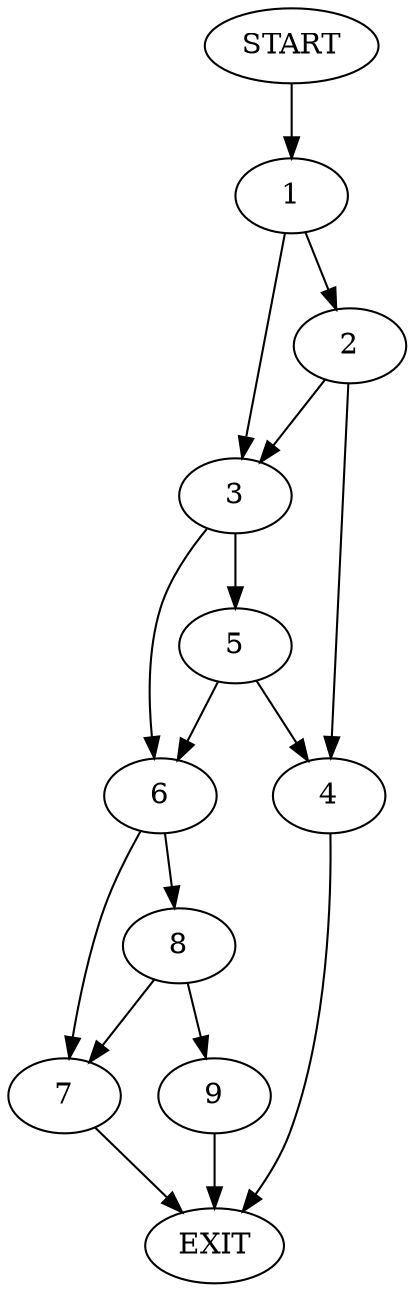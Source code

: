 digraph {
0 [label="START"]
10 [label="EXIT"]
0 -> 1
1 -> 2
1 -> 3
2 -> 4
2 -> 3
3 -> 5
3 -> 6
4 -> 10
5 -> 4
5 -> 6
6 -> 7
6 -> 8
7 -> 10
8 -> 7
8 -> 9
9 -> 10
}
